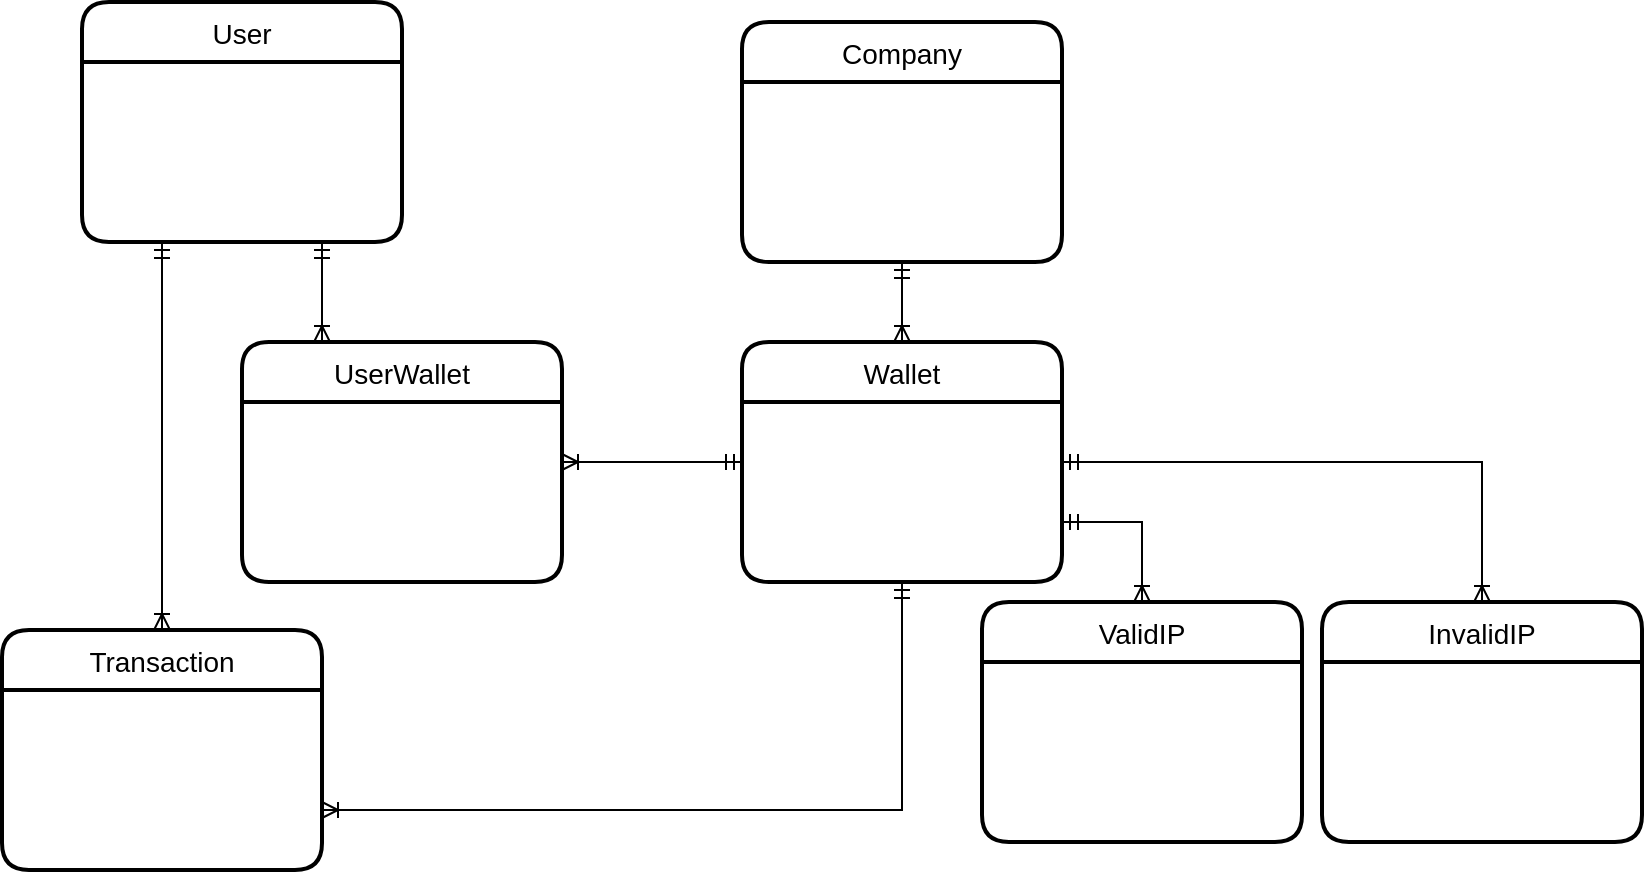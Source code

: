 <mxfile version="20.5.3" type="device"><diagram id="t_FQGmWB_zXW7bSOUXKe" name="Page-1"><mxGraphModel dx="1264" dy="574" grid="1" gridSize="10" guides="1" tooltips="1" connect="1" arrows="1" fold="1" page="1" pageScale="1" pageWidth="1169" pageHeight="827" math="0" shadow="0"><root><mxCell id="0"/><mxCell id="1" parent="0"/><mxCell id="vtHtTVg7YbYKrz3AZ_RN-11" value="User" style="swimlane;childLayout=stackLayout;horizontal=1;startSize=30;horizontalStack=0;rounded=1;fontSize=14;fontStyle=0;strokeWidth=2;resizeParent=0;resizeLast=1;shadow=0;dashed=0;align=center;" parent="1" vertex="1"><mxGeometry x="110" y="40" width="160" height="120" as="geometry"/></mxCell><mxCell id="vtHtTVg7YbYKrz3AZ_RN-14" value="Company" style="swimlane;childLayout=stackLayout;horizontal=1;startSize=30;horizontalStack=0;rounded=1;fontSize=14;fontStyle=0;strokeWidth=2;resizeParent=0;resizeLast=1;shadow=0;dashed=0;align=center;" parent="1" vertex="1"><mxGeometry x="440" y="50" width="160" height="120" as="geometry"/></mxCell><mxCell id="vtHtTVg7YbYKrz3AZ_RN-15" value="Wallet" style="swimlane;childLayout=stackLayout;horizontal=1;startSize=30;horizontalStack=0;rounded=1;fontSize=14;fontStyle=0;strokeWidth=2;resizeParent=0;resizeLast=1;shadow=0;dashed=0;align=center;" parent="1" vertex="1"><mxGeometry x="440" y="210" width="160" height="120" as="geometry"/></mxCell><mxCell id="vtHtTVg7YbYKrz3AZ_RN-16" value="" style="fontSize=12;html=1;endArrow=ERoneToMany;startArrow=ERmandOne;rounded=0;entryX=0.5;entryY=0;entryDx=0;entryDy=0;exitX=0.5;exitY=1;exitDx=0;exitDy=0;" parent="1" source="vtHtTVg7YbYKrz3AZ_RN-14" target="vtHtTVg7YbYKrz3AZ_RN-15" edge="1"><mxGeometry width="100" height="100" relative="1" as="geometry"><mxPoint x="630" y="100" as="sourcePoint"/><mxPoint x="750" y="360" as="targetPoint"/></mxGeometry></mxCell><mxCell id="vtHtTVg7YbYKrz3AZ_RN-17" value="UserWallet" style="swimlane;childLayout=stackLayout;horizontal=1;startSize=30;horizontalStack=0;rounded=1;fontSize=14;fontStyle=0;strokeWidth=2;resizeParent=0;resizeLast=1;shadow=0;dashed=0;align=center;" parent="1" vertex="1"><mxGeometry x="190" y="210" width="160" height="120" as="geometry"/></mxCell><mxCell id="vtHtTVg7YbYKrz3AZ_RN-18" value="" style="edgeStyle=orthogonalEdgeStyle;fontSize=12;html=1;endArrow=ERoneToMany;startArrow=ERmandOne;rounded=0;entryX=1;entryY=0.5;entryDx=0;entryDy=0;exitX=0;exitY=0.5;exitDx=0;exitDy=0;" parent="1" source="vtHtTVg7YbYKrz3AZ_RN-15" target="vtHtTVg7YbYKrz3AZ_RN-17" edge="1"><mxGeometry width="100" height="100" relative="1" as="geometry"><mxPoint x="610" y="290" as="sourcePoint"/><mxPoint x="500" y="190" as="targetPoint"/></mxGeometry></mxCell><mxCell id="vtHtTVg7YbYKrz3AZ_RN-19" value="" style="fontSize=12;html=1;endArrow=ERoneToMany;startArrow=ERmandOne;rounded=0;exitX=0.75;exitY=1;exitDx=0;exitDy=0;entryX=0.25;entryY=0;entryDx=0;entryDy=0;" parent="1" source="vtHtTVg7YbYKrz3AZ_RN-11" target="vtHtTVg7YbYKrz3AZ_RN-17" edge="1"><mxGeometry width="100" height="100" relative="1" as="geometry"><mxPoint x="77" y="100" as="sourcePoint"/><mxPoint x="190" y="360" as="targetPoint"/></mxGeometry></mxCell><mxCell id="vtHtTVg7YbYKrz3AZ_RN-20" value="Transaction" style="swimlane;childLayout=stackLayout;horizontal=1;startSize=30;horizontalStack=0;rounded=1;fontSize=14;fontStyle=0;strokeWidth=2;resizeParent=0;resizeLast=1;shadow=0;dashed=0;align=center;" parent="1" vertex="1"><mxGeometry x="70" y="354" width="160" height="120" as="geometry"/></mxCell><mxCell id="vtHtTVg7YbYKrz3AZ_RN-21" value="" style="edgeStyle=orthogonalEdgeStyle;fontSize=12;html=1;endArrow=ERoneToMany;startArrow=ERmandOne;rounded=0;entryX=1;entryY=0.75;entryDx=0;entryDy=0;exitX=0.5;exitY=1;exitDx=0;exitDy=0;" parent="1" source="vtHtTVg7YbYKrz3AZ_RN-15" target="vtHtTVg7YbYKrz3AZ_RN-20" edge="1"><mxGeometry width="100" height="100" relative="1" as="geometry"><mxPoint x="490" y="470" as="sourcePoint"/><mxPoint x="500" y="360" as="targetPoint"/></mxGeometry></mxCell><mxCell id="vtHtTVg7YbYKrz3AZ_RN-22" value="" style="fontSize=12;html=1;endArrow=ERoneToMany;startArrow=ERmandOne;rounded=0;entryX=0.5;entryY=0;entryDx=0;entryDy=0;exitX=0.25;exitY=1;exitDx=0;exitDy=0;" parent="1" source="vtHtTVg7YbYKrz3AZ_RN-11" target="vtHtTVg7YbYKrz3AZ_RN-20" edge="1"><mxGeometry width="100" height="100" relative="1" as="geometry"><mxPoint x="150" y="160" as="sourcePoint"/><mxPoint x="190" y="529" as="targetPoint"/></mxGeometry></mxCell><mxCell id="ZHoAvXk4h7LtMbwjuxKb-1" value="ValidIP" style="swimlane;childLayout=stackLayout;horizontal=1;startSize=30;horizontalStack=0;rounded=1;fontSize=14;fontStyle=0;strokeWidth=2;resizeParent=0;resizeLast=1;shadow=0;dashed=0;align=center;" parent="1" vertex="1"><mxGeometry x="560" y="340" width="160" height="120" as="geometry"/></mxCell><mxCell id="ZHoAvXk4h7LtMbwjuxKb-2" value="" style="edgeStyle=orthogonalEdgeStyle;fontSize=12;html=1;endArrow=ERoneToMany;startArrow=ERmandOne;rounded=0;entryX=0.5;entryY=0;entryDx=0;entryDy=0;exitX=1;exitY=0.75;exitDx=0;exitDy=0;" parent="1" source="vtHtTVg7YbYKrz3AZ_RN-15" target="ZHoAvXk4h7LtMbwjuxKb-1" edge="1"><mxGeometry width="100" height="100" relative="1" as="geometry"><mxPoint x="440" y="540" as="sourcePoint"/><mxPoint x="150" y="654" as="targetPoint"/></mxGeometry></mxCell><mxCell id="wKGyBWkAC0yILhb7zFJe-1" value="InvalidIP" style="swimlane;childLayout=stackLayout;horizontal=1;startSize=30;horizontalStack=0;rounded=1;fontSize=14;fontStyle=0;strokeWidth=2;resizeParent=0;resizeLast=1;shadow=0;dashed=0;align=center;" vertex="1" parent="1"><mxGeometry x="730" y="340" width="160" height="120" as="geometry"/></mxCell><mxCell id="wKGyBWkAC0yILhb7zFJe-2" value="" style="edgeStyle=orthogonalEdgeStyle;fontSize=12;html=1;endArrow=ERoneToMany;startArrow=ERmandOne;rounded=0;entryX=0.5;entryY=0;entryDx=0;entryDy=0;exitX=1;exitY=0.5;exitDx=0;exitDy=0;" edge="1" parent="1" source="vtHtTVg7YbYKrz3AZ_RN-15" target="wKGyBWkAC0yILhb7zFJe-1"><mxGeometry width="100" height="100" relative="1" as="geometry"><mxPoint x="750" y="230" as="sourcePoint"/><mxPoint x="830" y="314" as="targetPoint"/></mxGeometry></mxCell></root></mxGraphModel></diagram></mxfile>